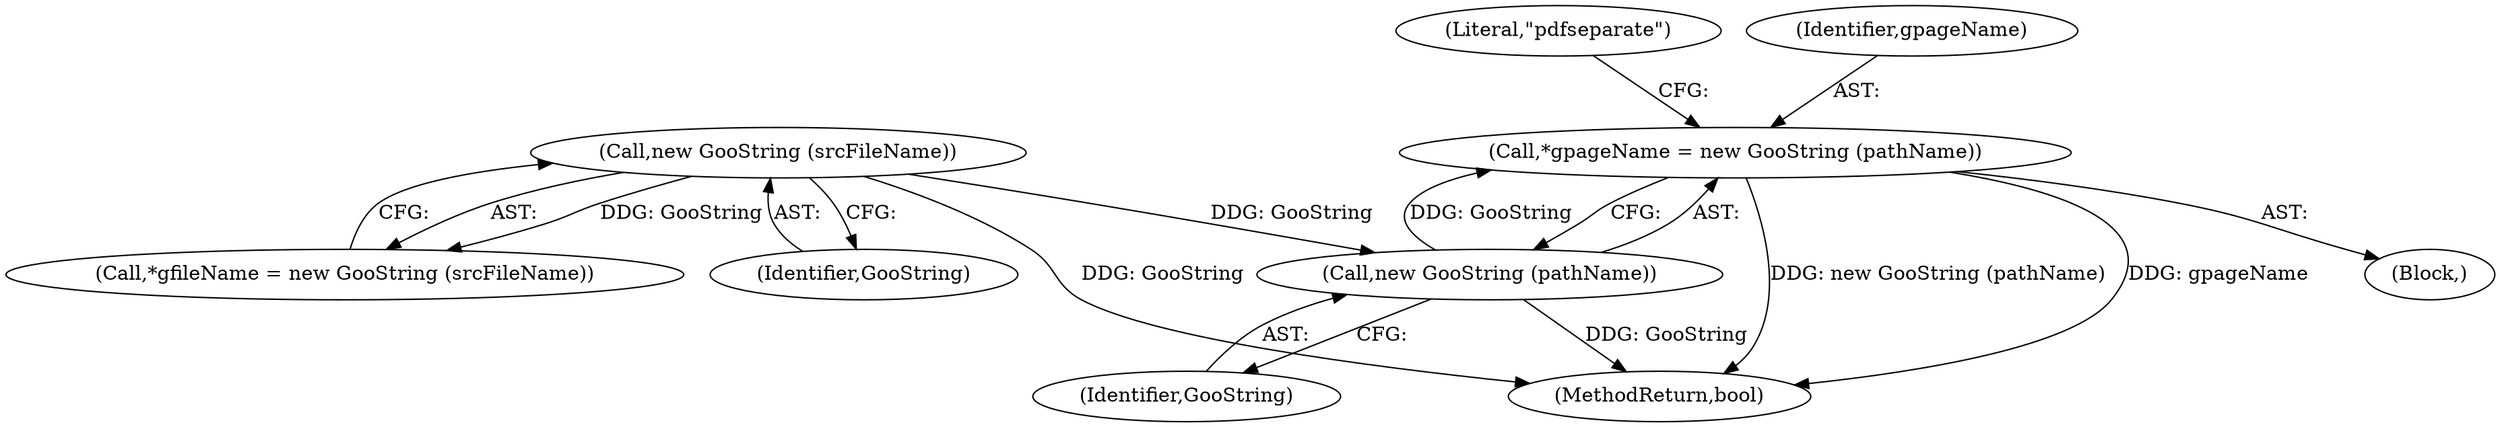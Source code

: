 digraph "0_poppler_61f79b8447c3ac8ab5a26e79e0c28053ffdccf75@pointer" {
"1000274" [label="(Call,*gpageName = new GooString (pathName))"];
"1000276" [label="(Call,new GooString (pathName))"];
"1000116" [label="(Call,new GooString (srcFileName))"];
"1000114" [label="(Call,*gfileName = new GooString (srcFileName))"];
"1000280" [label="(Literal,\"pdfseparate\")"];
"1000274" [label="(Call,*gpageName = new GooString (pathName))"];
"1000116" [label="(Call,new GooString (srcFileName))"];
"1000277" [label="(Identifier,GooString)"];
"1000276" [label="(Call,new GooString (pathName))"];
"1000315" [label="(MethodReturn,bool)"];
"1000264" [label="(Block,)"];
"1000117" [label="(Identifier,GooString)"];
"1000275" [label="(Identifier,gpageName)"];
"1000274" -> "1000264"  [label="AST: "];
"1000274" -> "1000276"  [label="CFG: "];
"1000275" -> "1000274"  [label="AST: "];
"1000276" -> "1000274"  [label="AST: "];
"1000280" -> "1000274"  [label="CFG: "];
"1000274" -> "1000315"  [label="DDG: new GooString (pathName)"];
"1000274" -> "1000315"  [label="DDG: gpageName"];
"1000276" -> "1000274"  [label="DDG: GooString"];
"1000276" -> "1000277"  [label="CFG: "];
"1000277" -> "1000276"  [label="AST: "];
"1000276" -> "1000315"  [label="DDG: GooString"];
"1000116" -> "1000276"  [label="DDG: GooString"];
"1000116" -> "1000114"  [label="AST: "];
"1000116" -> "1000117"  [label="CFG: "];
"1000117" -> "1000116"  [label="AST: "];
"1000114" -> "1000116"  [label="CFG: "];
"1000116" -> "1000315"  [label="DDG: GooString"];
"1000116" -> "1000114"  [label="DDG: GooString"];
}
